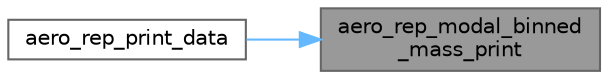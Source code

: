 digraph "aero_rep_modal_binned_mass_print"
{
 // LATEX_PDF_SIZE
  bgcolor="transparent";
  edge [fontname=Helvetica,fontsize=10,labelfontname=Helvetica,labelfontsize=10];
  node [fontname=Helvetica,fontsize=10,shape=box,height=0.2,width=0.4];
  rankdir="RL";
  Node1 [label="aero_rep_modal_binned\l_mass_print",height=0.2,width=0.4,color="gray40", fillcolor="grey60", style="filled", fontcolor="black",tooltip="Print the mass-only modal/binned reaction parameters."];
  Node1 -> Node2 [dir="back",color="steelblue1",style="solid"];
  Node2 [label="aero_rep_print_data",height=0.2,width=0.4,color="grey40", fillcolor="white", style="filled",URL="$aero__rep__solver_8c.html#a30423679f8e93388b9c18043254585cd",tooltip="Print the aerosol representation data."];
}
